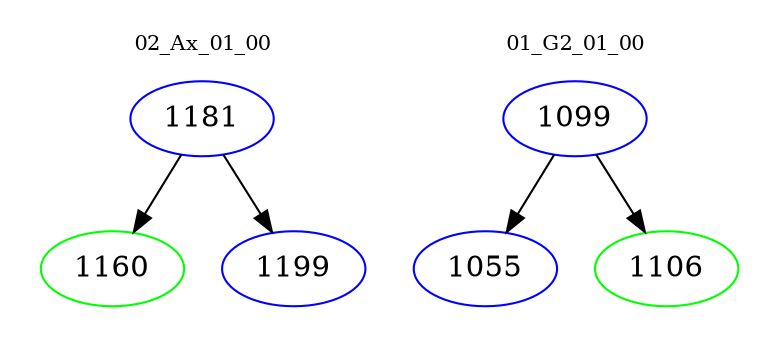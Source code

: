digraph{
subgraph cluster_0 {
color = white
label = "02_Ax_01_00";
fontsize=10;
T0_1181 [label="1181", color="blue"]
T0_1181 -> T0_1160 [color="black"]
T0_1160 [label="1160", color="green"]
T0_1181 -> T0_1199 [color="black"]
T0_1199 [label="1199", color="blue"]
}
subgraph cluster_1 {
color = white
label = "01_G2_01_00";
fontsize=10;
T1_1099 [label="1099", color="blue"]
T1_1099 -> T1_1055 [color="black"]
T1_1055 [label="1055", color="blue"]
T1_1099 -> T1_1106 [color="black"]
T1_1106 [label="1106", color="green"]
}
}
